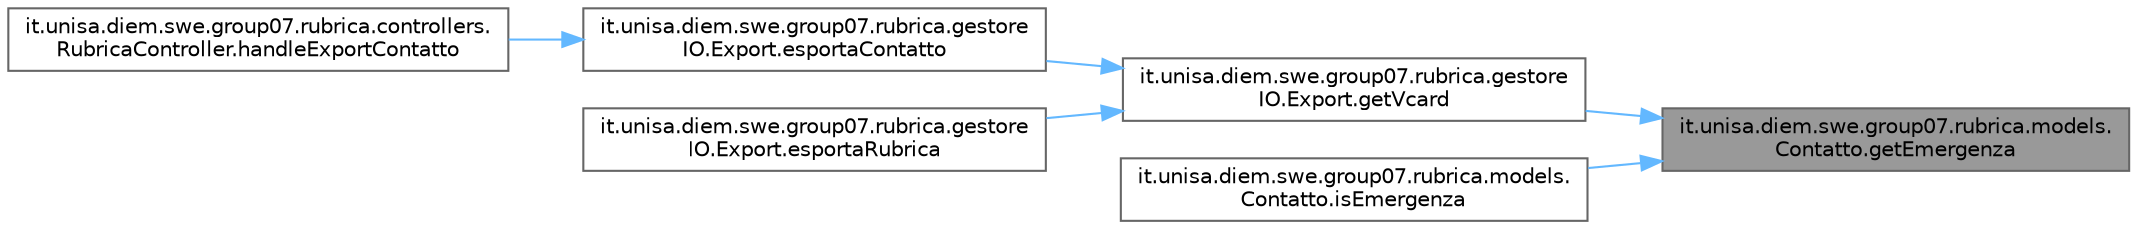 digraph "it.unisa.diem.swe.group07.rubrica.models.Contatto.getEmergenza"
{
 // LATEX_PDF_SIZE
  bgcolor="transparent";
  edge [fontname=Helvetica,fontsize=10,labelfontname=Helvetica,labelfontsize=10];
  node [fontname=Helvetica,fontsize=10,shape=box,height=0.2,width=0.4];
  rankdir="RL";
  Node1 [id="Node000001",label="it.unisa.diem.swe.group07.rubrica.models.\lContatto.getEmergenza",height=0.2,width=0.4,color="gray40", fillcolor="grey60", style="filled", fontcolor="black",tooltip="metodo getter per l'attributo \"emergenza\""];
  Node1 -> Node2 [id="edge1_Node000001_Node000002",dir="back",color="steelblue1",style="solid",tooltip=" "];
  Node2 [id="Node000002",label="it.unisa.diem.swe.group07.rubrica.gestore\lIO.Export.getVcard",height=0.2,width=0.4,color="grey40", fillcolor="white", style="filled",URL="$classit_1_1unisa_1_1diem_1_1swe_1_1group07_1_1rubrica_1_1gestore_i_o_1_1_export.html#afd830265662e1b06d837b54b797996f2",tooltip="metodo per ottenere la formattazione conforme allo standard vCard da un contatto"];
  Node2 -> Node3 [id="edge2_Node000002_Node000003",dir="back",color="steelblue1",style="solid",tooltip=" "];
  Node3 [id="Node000003",label="it.unisa.diem.swe.group07.rubrica.gestore\lIO.Export.esportaContatto",height=0.2,width=0.4,color="grey40", fillcolor="white", style="filled",URL="$classit_1_1unisa_1_1diem_1_1swe_1_1group07_1_1rubrica_1_1gestore_i_o_1_1_export.html#a733874ab51e6bb3c67c54fe41f9c1bcf",tooltip="metodo per fornire un file di output conforme allo standard vCard che contiene tutta le informazioni ..."];
  Node3 -> Node4 [id="edge3_Node000003_Node000004",dir="back",color="steelblue1",style="solid",tooltip=" "];
  Node4 [id="Node000004",label="it.unisa.diem.swe.group07.rubrica.controllers.\lRubricaController.handleExportContatto",height=0.2,width=0.4,color="grey40", fillcolor="white", style="filled",URL="$classit_1_1unisa_1_1diem_1_1swe_1_1group07_1_1rubrica_1_1controllers_1_1_rubrica_controller.html#a28f1cd139c6377895c583d8d6edcae27",tooltip="Gestore dell'evento \"Esporta Contatto\". Il metodo apre una finestra che consente all'utente di selezi..."];
  Node2 -> Node5 [id="edge4_Node000002_Node000005",dir="back",color="steelblue1",style="solid",tooltip=" "];
  Node5 [id="Node000005",label="it.unisa.diem.swe.group07.rubrica.gestore\lIO.Export.esportaRubrica",height=0.2,width=0.4,color="grey40", fillcolor="white", style="filled",URL="$classit_1_1unisa_1_1diem_1_1swe_1_1group07_1_1rubrica_1_1gestore_i_o_1_1_export.html#a91f65a6e35064ea1af3bbc0168cee290",tooltip="metodo per fornire un file di output conforme allo standard vCard che contiene tutta la rubrica"];
  Node1 -> Node6 [id="edge5_Node000001_Node000006",dir="back",color="steelblue1",style="solid",tooltip=" "];
  Node6 [id="Node000006",label="it.unisa.diem.swe.group07.rubrica.models.\lContatto.isEmergenza",height=0.2,width=0.4,color="grey40", fillcolor="white", style="filled",URL="$classit_1_1unisa_1_1diem_1_1swe_1_1group07_1_1rubrica_1_1models_1_1_contatto.html#ae45dfded28545cdef6b40895b1a30162",tooltip="controlla se un contatto è d'emergenza"];
}
